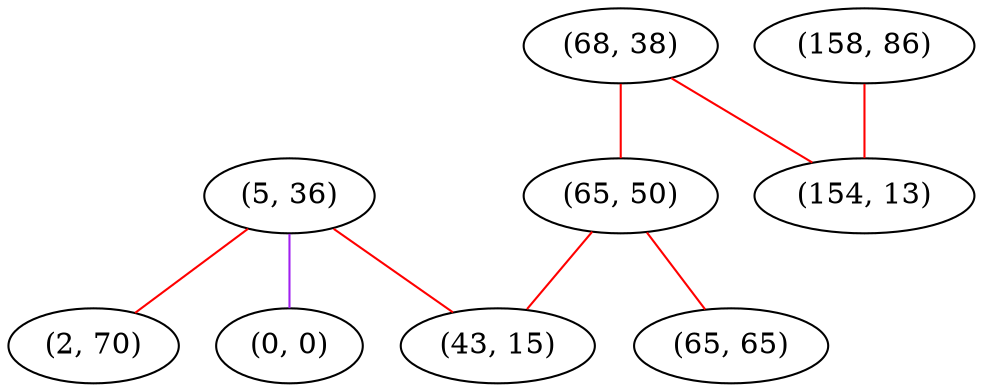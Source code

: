 graph "" {
"(5, 36)";
"(2, 70)";
"(68, 38)";
"(158, 86)";
"(65, 50)";
"(0, 0)";
"(43, 15)";
"(154, 13)";
"(65, 65)";
"(5, 36)" -- "(43, 15)"  [color=red, key=0, weight=1];
"(5, 36)" -- "(2, 70)"  [color=red, key=0, weight=1];
"(5, 36)" -- "(0, 0)"  [color=purple, key=0, weight=4];
"(68, 38)" -- "(65, 50)"  [color=red, key=0, weight=1];
"(68, 38)" -- "(154, 13)"  [color=red, key=0, weight=1];
"(158, 86)" -- "(154, 13)"  [color=red, key=0, weight=1];
"(65, 50)" -- "(43, 15)"  [color=red, key=0, weight=1];
"(65, 50)" -- "(65, 65)"  [color=red, key=0, weight=1];
}
